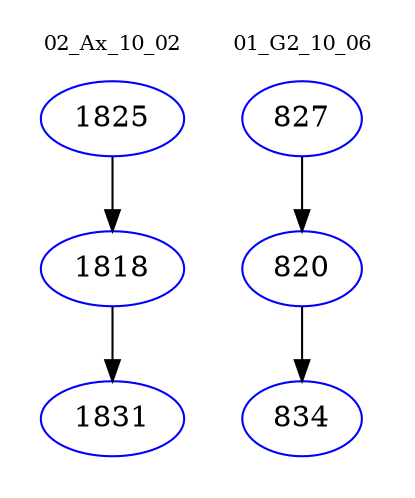 digraph{
subgraph cluster_0 {
color = white
label = "02_Ax_10_02";
fontsize=10;
T0_1825 [label="1825", color="blue"]
T0_1825 -> T0_1818 [color="black"]
T0_1818 [label="1818", color="blue"]
T0_1818 -> T0_1831 [color="black"]
T0_1831 [label="1831", color="blue"]
}
subgraph cluster_1 {
color = white
label = "01_G2_10_06";
fontsize=10;
T1_827 [label="827", color="blue"]
T1_827 -> T1_820 [color="black"]
T1_820 [label="820", color="blue"]
T1_820 -> T1_834 [color="black"]
T1_834 [label="834", color="blue"]
}
}
